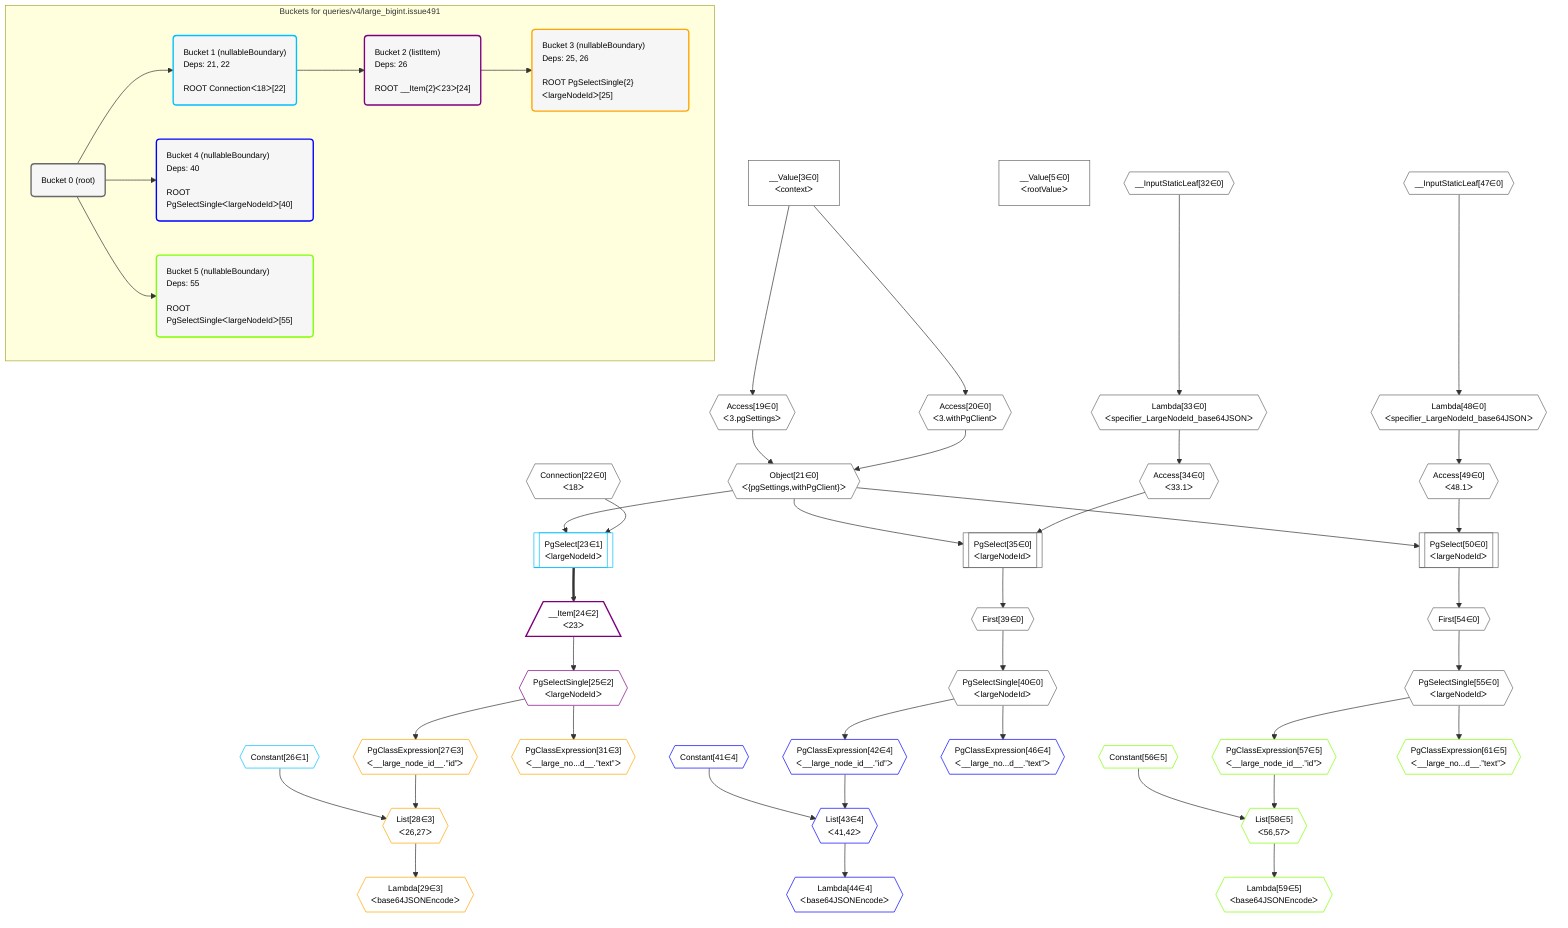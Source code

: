 %%{init: {'themeVariables': { 'fontSize': '12px'}}}%%
graph TD
    classDef path fill:#eee,stroke:#000,color:#000
    classDef plan fill:#fff,stroke-width:1px,color:#000
    classDef itemplan fill:#fff,stroke-width:2px,color:#000
    classDef unbatchedplan fill:#dff,stroke-width:1px,color:#000
    classDef sideeffectplan fill:#fcc,stroke-width:2px,color:#000
    classDef bucket fill:#f6f6f6,color:#000,stroke-width:2px,text-align:left


    %% define steps
    __Value3["__Value[3∈0]<br />ᐸcontextᐳ"]:::plan
    __Value5["__Value[5∈0]<br />ᐸrootValueᐳ"]:::plan
    Access19{{"Access[19∈0]<br />ᐸ3.pgSettingsᐳ"}}:::plan
    Access20{{"Access[20∈0]<br />ᐸ3.withPgClientᐳ"}}:::plan
    Object21{{"Object[21∈0]<br />ᐸ{pgSettings,withPgClient}ᐳ"}}:::plan
    Connection22{{"Connection[22∈0]<br />ᐸ18ᐳ"}}:::plan
    PgSelect23[["PgSelect[23∈1]<br />ᐸlargeNodeIdᐳ"]]:::plan
    __Item24[/"__Item[24∈2]<br />ᐸ23ᐳ"\]:::itemplan
    PgSelectSingle25{{"PgSelectSingle[25∈2]<br />ᐸlargeNodeIdᐳ"}}:::plan
    Constant26{{"Constant[26∈1]"}}:::plan
    PgClassExpression27{{"PgClassExpression[27∈3]<br />ᐸ__large_node_id__.”id”ᐳ"}}:::plan
    List28{{"List[28∈3]<br />ᐸ26,27ᐳ"}}:::plan
    Lambda29{{"Lambda[29∈3]<br />ᐸbase64JSONEncodeᐳ"}}:::plan
    PgClassExpression31{{"PgClassExpression[31∈3]<br />ᐸ__large_no...d__.”text”ᐳ"}}:::plan
    __InputStaticLeaf32{{"__InputStaticLeaf[32∈0]"}}:::plan
    Lambda33{{"Lambda[33∈0]<br />ᐸspecifier_LargeNodeId_base64JSONᐳ"}}:::plan
    Access34{{"Access[34∈0]<br />ᐸ33.1ᐳ"}}:::plan
    PgSelect35[["PgSelect[35∈0]<br />ᐸlargeNodeIdᐳ"]]:::plan
    First39{{"First[39∈0]"}}:::plan
    PgSelectSingle40{{"PgSelectSingle[40∈0]<br />ᐸlargeNodeIdᐳ"}}:::plan
    Constant41{{"Constant[41∈4]"}}:::plan
    PgClassExpression42{{"PgClassExpression[42∈4]<br />ᐸ__large_node_id__.”id”ᐳ"}}:::plan
    List43{{"List[43∈4]<br />ᐸ41,42ᐳ"}}:::plan
    Lambda44{{"Lambda[44∈4]<br />ᐸbase64JSONEncodeᐳ"}}:::plan
    PgClassExpression46{{"PgClassExpression[46∈4]<br />ᐸ__large_no...d__.”text”ᐳ"}}:::plan
    __InputStaticLeaf47{{"__InputStaticLeaf[47∈0]"}}:::plan
    Lambda48{{"Lambda[48∈0]<br />ᐸspecifier_LargeNodeId_base64JSONᐳ"}}:::plan
    Access49{{"Access[49∈0]<br />ᐸ48.1ᐳ"}}:::plan
    PgSelect50[["PgSelect[50∈0]<br />ᐸlargeNodeIdᐳ"]]:::plan
    First54{{"First[54∈0]"}}:::plan
    PgSelectSingle55{{"PgSelectSingle[55∈0]<br />ᐸlargeNodeIdᐳ"}}:::plan
    Constant56{{"Constant[56∈5]"}}:::plan
    PgClassExpression57{{"PgClassExpression[57∈5]<br />ᐸ__large_node_id__.”id”ᐳ"}}:::plan
    List58{{"List[58∈5]<br />ᐸ56,57ᐳ"}}:::plan
    Lambda59{{"Lambda[59∈5]<br />ᐸbase64JSONEncodeᐳ"}}:::plan
    PgClassExpression61{{"PgClassExpression[61∈5]<br />ᐸ__large_no...d__.”text”ᐳ"}}:::plan

    %% plan dependencies
    __Value3 --> Access19
    __Value3 --> Access20
    Access19 & Access20 --> Object21
    Object21 & Connection22 --> PgSelect23
    PgSelect23 ==> __Item24
    __Item24 --> PgSelectSingle25
    PgSelectSingle25 --> PgClassExpression27
    Constant26 & PgClassExpression27 --> List28
    List28 --> Lambda29
    PgSelectSingle25 --> PgClassExpression31
    __InputStaticLeaf32 --> Lambda33
    Lambda33 --> Access34
    Object21 & Access34 --> PgSelect35
    PgSelect35 --> First39
    First39 --> PgSelectSingle40
    PgSelectSingle40 --> PgClassExpression42
    Constant41 & PgClassExpression42 --> List43
    List43 --> Lambda44
    PgSelectSingle40 --> PgClassExpression46
    __InputStaticLeaf47 --> Lambda48
    Lambda48 --> Access49
    Object21 & Access49 --> PgSelect50
    PgSelect50 --> First54
    First54 --> PgSelectSingle55
    PgSelectSingle55 --> PgClassExpression57
    Constant56 & PgClassExpression57 --> List58
    List58 --> Lambda59
    PgSelectSingle55 --> PgClassExpression61

    subgraph "Buckets for queries/v4/large_bigint.issue491"
    Bucket0("Bucket 0 (root)"):::bucket
    classDef bucket0 stroke:#696969
    class Bucket0,__Value3,__Value5,Access19,Access20,Object21,Connection22,__InputStaticLeaf32,Lambda33,Access34,PgSelect35,First39,PgSelectSingle40,__InputStaticLeaf47,Lambda48,Access49,PgSelect50,First54,PgSelectSingle55 bucket0
    Bucket1("Bucket 1 (nullableBoundary)<br />Deps: 21, 22<br /><br />ROOT Connectionᐸ18ᐳ[22]"):::bucket
    classDef bucket1 stroke:#00bfff
    class Bucket1,PgSelect23,Constant26 bucket1
    Bucket2("Bucket 2 (listItem)<br />Deps: 26<br /><br />ROOT __Item{2}ᐸ23ᐳ[24]"):::bucket
    classDef bucket2 stroke:#7f007f
    class Bucket2,__Item24,PgSelectSingle25 bucket2
    Bucket3("Bucket 3 (nullableBoundary)<br />Deps: 25, 26<br /><br />ROOT PgSelectSingle{2}ᐸlargeNodeIdᐳ[25]"):::bucket
    classDef bucket3 stroke:#ffa500
    class Bucket3,PgClassExpression27,List28,Lambda29,PgClassExpression31 bucket3
    Bucket4("Bucket 4 (nullableBoundary)<br />Deps: 40<br /><br />ROOT PgSelectSingleᐸlargeNodeIdᐳ[40]"):::bucket
    classDef bucket4 stroke:#0000ff
    class Bucket4,Constant41,PgClassExpression42,List43,Lambda44,PgClassExpression46 bucket4
    Bucket5("Bucket 5 (nullableBoundary)<br />Deps: 55<br /><br />ROOT PgSelectSingleᐸlargeNodeIdᐳ[55]"):::bucket
    classDef bucket5 stroke:#7fff00
    class Bucket5,Constant56,PgClassExpression57,List58,Lambda59,PgClassExpression61 bucket5
    Bucket0 --> Bucket1 & Bucket4 & Bucket5
    Bucket1 --> Bucket2
    Bucket2 --> Bucket3
    end